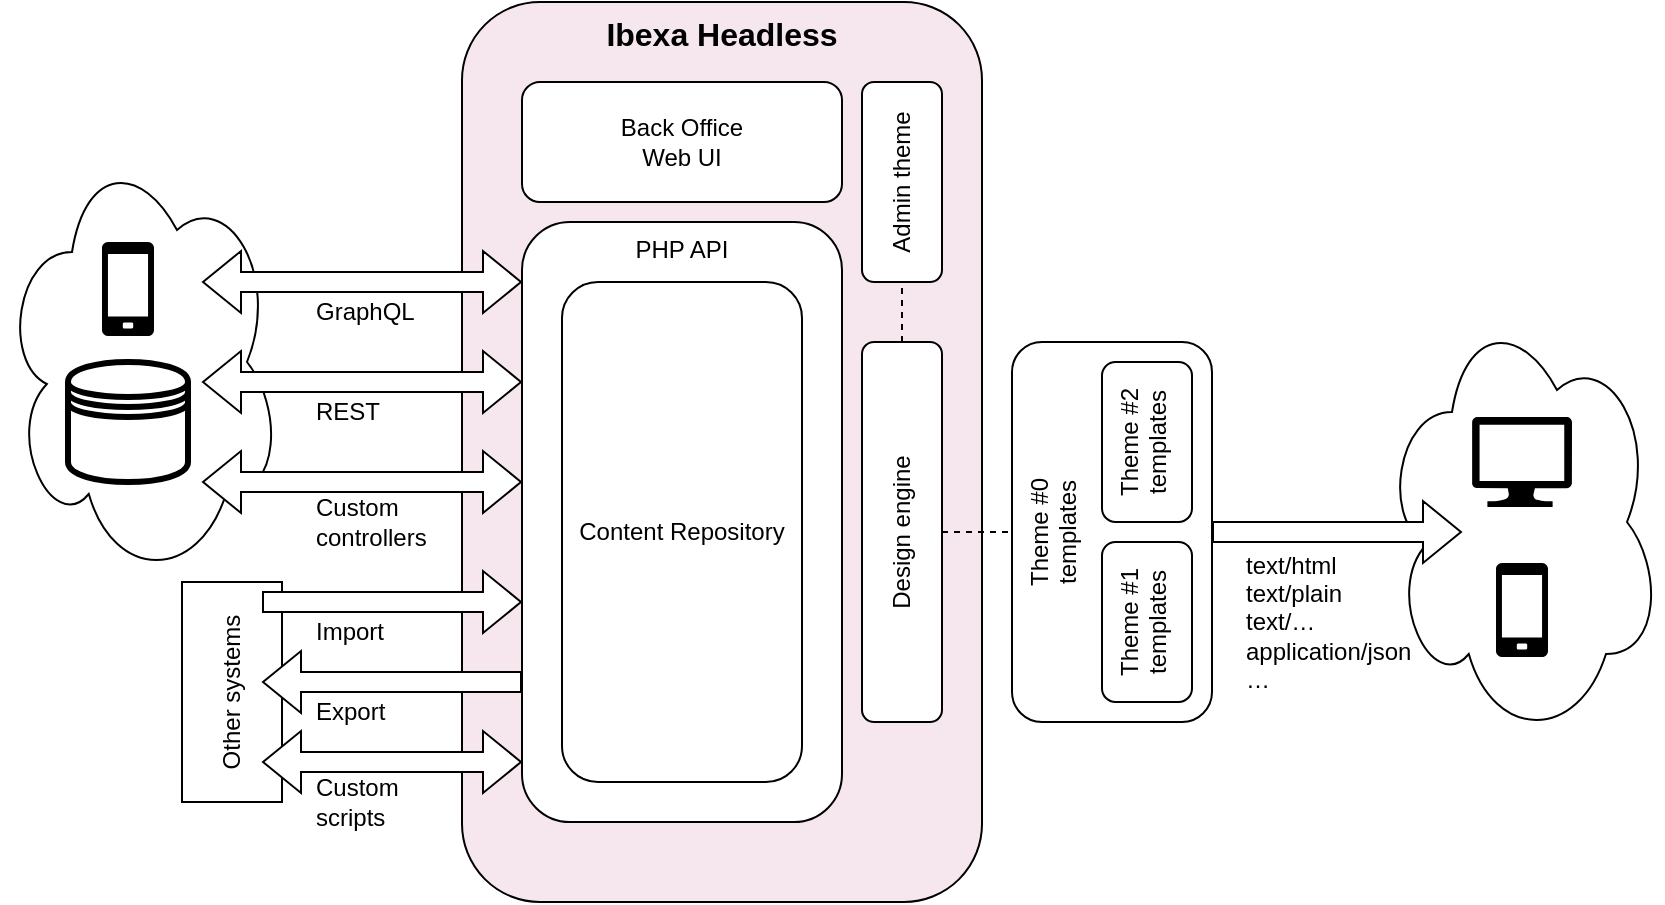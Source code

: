 <mxfile version="20.8.16" type="device"><diagram name="Page-1" id="45LUEcBx_RvqpdSUJP71"><mxGraphModel dx="1242" dy="793" grid="1" gridSize="10" guides="1" tooltips="1" connect="1" arrows="1" fold="1" page="1" pageScale="1" pageWidth="1169" pageHeight="827" math="0" shadow="0"><root><mxCell id="0"/><mxCell id="1" parent="0"/><mxCell id="pUWlULPeV_SaItQEzcdG-56" value="" style="ellipse;shape=cloud;whiteSpace=wrap;html=1;fontSize=12;" vertex="1" parent="1"><mxGeometry x="80" y="420" width="140" height="220" as="geometry"/></mxCell><mxCell id="pUWlULPeV_SaItQEzcdG-51" value="" style="ellipse;shape=cloud;whiteSpace=wrap;html=1;fontSize=12;" vertex="1" parent="1"><mxGeometry x="770" y="500" width="140" height="220" as="geometry"/></mxCell><mxCell id="pUWlULPeV_SaItQEzcdG-48" value="Other systems" style="rounded=0;whiteSpace=wrap;html=1;fontSize=12;fillColor=#FFFFFF;horizontal=0;" vertex="1" parent="1"><mxGeometry x="170" y="640" width="50" height="110" as="geometry"/></mxCell><mxCell id="pUWlULPeV_SaItQEzcdG-5" value="Ibexa Headless" style="rounded=1;whiteSpace=wrap;html=1;verticalAlign=top;fontStyle=1;horizontal=1;fontSize=16;fillColor=#f6e7ef;" vertex="1" parent="1"><mxGeometry x="310" y="350" width="260" height="450" as="geometry"/></mxCell><mxCell id="pUWlULPeV_SaItQEzcdG-4" value="PHP API" style="rounded=1;whiteSpace=wrap;html=1;verticalAlign=top;" vertex="1" parent="1"><mxGeometry x="340" y="460" width="160" height="300" as="geometry"/></mxCell><mxCell id="pUWlULPeV_SaItQEzcdG-2" value="Back Office&lt;br&gt;Web UI" style="rounded=1;whiteSpace=wrap;html=1;" vertex="1" parent="1"><mxGeometry x="340" y="390" width="160" height="60" as="geometry"/></mxCell><mxCell id="pUWlULPeV_SaItQEzcdG-3" value="Content Repository" style="rounded=1;whiteSpace=wrap;html=1;" vertex="1" parent="1"><mxGeometry x="360" y="490" width="120" height="250" as="geometry"/></mxCell><mxCell id="pUWlULPeV_SaItQEzcdG-10" value="Design engine" style="rounded=1;whiteSpace=wrap;html=1;fontSize=12;horizontal=0;" vertex="1" parent="1"><mxGeometry x="510" y="520" width="40" height="190" as="geometry"/></mxCell><mxCell id="pUWlULPeV_SaItQEzcdG-17" value="GraphQL" style="text;html=1;strokeColor=none;fillColor=none;align=left;verticalAlign=middle;whiteSpace=wrap;rounded=0;fontSize=12;" vertex="1" parent="1"><mxGeometry x="235" y="490" width="60" height="30" as="geometry"/></mxCell><mxCell id="pUWlULPeV_SaItQEzcdG-19" value="REST" style="text;html=1;strokeColor=none;fillColor=none;align=left;verticalAlign=middle;whiteSpace=wrap;rounded=0;fontSize=12;" vertex="1" parent="1"><mxGeometry x="235" y="540" width="60" height="30" as="geometry"/></mxCell><mxCell id="pUWlULPeV_SaItQEzcdG-26" value="" style="group" vertex="1" connectable="0" parent="1"><mxGeometry x="585" y="520" width="100" height="190" as="geometry"/></mxCell><mxCell id="pUWlULPeV_SaItQEzcdG-20" value="Theme #0&lt;br&gt;templates" style="rounded=1;whiteSpace=wrap;html=1;fontSize=12;horizontal=0;verticalAlign=top;" vertex="1" parent="pUWlULPeV_SaItQEzcdG-26"><mxGeometry width="100" height="190" as="geometry"/></mxCell><mxCell id="pUWlULPeV_SaItQEzcdG-22" value="Theme #1&lt;br&gt;templates" style="rounded=1;whiteSpace=wrap;html=1;fontSize=12;horizontal=0;verticalAlign=top;" vertex="1" parent="pUWlULPeV_SaItQEzcdG-26"><mxGeometry x="45" y="100" width="45" height="80" as="geometry"/></mxCell><mxCell id="pUWlULPeV_SaItQEzcdG-25" value="Theme #2&lt;br&gt;templates" style="rounded=1;whiteSpace=wrap;html=1;fontSize=12;horizontal=0;verticalAlign=top;" vertex="1" parent="pUWlULPeV_SaItQEzcdG-26"><mxGeometry x="45" y="10" width="45" height="80" as="geometry"/></mxCell><mxCell id="pUWlULPeV_SaItQEzcdG-28" value="text/html&lt;br&gt;text/plain&lt;br&gt;text/…&lt;br&gt;application/json&lt;br&gt;…" style="text;html=1;align=left;verticalAlign=middle;resizable=0;points=[];autosize=1;strokeColor=none;fillColor=none;fontSize=12;" vertex="1" parent="1"><mxGeometry x="700" y="615" width="110" height="90" as="geometry"/></mxCell><mxCell id="pUWlULPeV_SaItQEzcdG-29" value="" style="shape=flexArrow;endArrow=classic;html=1;rounded=0;fontSize=12;exitX=1;exitY=0.5;exitDx=0;exitDy=0;fillColor=default;" edge="1" parent="1" source="pUWlULPeV_SaItQEzcdG-20"><mxGeometry width="50" height="50" relative="1" as="geometry"><mxPoint x="830" y="360" as="sourcePoint"/><mxPoint x="810" y="615" as="targetPoint"/></mxGeometry></mxCell><mxCell id="pUWlULPeV_SaItQEzcdG-31" value="Admin theme" style="rounded=1;whiteSpace=wrap;html=1;fontSize=12;horizontal=0;" vertex="1" parent="1"><mxGeometry x="510" y="390" width="40" height="100" as="geometry"/></mxCell><mxCell id="pUWlULPeV_SaItQEzcdG-32" value="" style="endArrow=none;dashed=1;html=1;rounded=0;labelBackgroundColor=default;fontSize=12;fillColor=default;exitX=0.5;exitY=0;exitDx=0;exitDy=0;entryX=0.5;entryY=1;entryDx=0;entryDy=0;" edge="1" parent="1" source="pUWlULPeV_SaItQEzcdG-10" target="pUWlULPeV_SaItQEzcdG-31"><mxGeometry width="50" height="50" relative="1" as="geometry"><mxPoint x="770" y="480" as="sourcePoint"/><mxPoint x="820" y="430" as="targetPoint"/></mxGeometry></mxCell><mxCell id="pUWlULPeV_SaItQEzcdG-35" value="" style="endArrow=none;dashed=1;html=1;rounded=0;labelBackgroundColor=default;fontSize=12;fillColor=default;exitX=1;exitY=0.5;exitDx=0;exitDy=0;entryX=0;entryY=0.5;entryDx=0;entryDy=0;" edge="1" parent="1" source="pUWlULPeV_SaItQEzcdG-10" target="pUWlULPeV_SaItQEzcdG-20"><mxGeometry width="50" height="50" relative="1" as="geometry"><mxPoint x="540" y="530" as="sourcePoint"/><mxPoint x="540" y="400" as="targetPoint"/></mxGeometry></mxCell><mxCell id="pUWlULPeV_SaItQEzcdG-14" value="" style="shape=flexArrow;endArrow=classic;startArrow=classic;html=1;rounded=0;fontSize=12;labelBackgroundColor=default;fillColor=default;" edge="1" parent="1"><mxGeometry width="100" height="100" relative="1" as="geometry"><mxPoint x="340" y="490" as="sourcePoint"/><mxPoint x="180" y="490" as="targetPoint"/></mxGeometry></mxCell><mxCell id="pUWlULPeV_SaItQEzcdG-18" value="" style="shape=flexArrow;endArrow=classic;startArrow=classic;html=1;rounded=0;fontSize=12;fillColor=default;" edge="1" parent="1"><mxGeometry width="100" height="100" relative="1" as="geometry"><mxPoint x="340" y="540" as="sourcePoint"/><mxPoint x="180" y="540" as="targetPoint"/></mxGeometry></mxCell><mxCell id="pUWlULPeV_SaItQEzcdG-39" value="" style="shape=flexArrow;endArrow=classic;html=1;rounded=0;fontSize=12;fillColor=default;" edge="1" parent="1"><mxGeometry width="50" height="50" relative="1" as="geometry"><mxPoint x="210" y="650" as="sourcePoint"/><mxPoint x="340" y="650" as="targetPoint"/></mxGeometry></mxCell><mxCell id="pUWlULPeV_SaItQEzcdG-40" value="Import" style="text;html=1;strokeColor=none;fillColor=none;align=left;verticalAlign=middle;whiteSpace=wrap;rounded=0;fontSize=12;" vertex="1" parent="1"><mxGeometry x="235" y="650" width="60" height="30" as="geometry"/></mxCell><mxCell id="pUWlULPeV_SaItQEzcdG-41" value="" style="shape=flexArrow;endArrow=classic;html=1;rounded=0;fontSize=12;fillColor=default;" edge="1" parent="1"><mxGeometry width="50" height="50" relative="1" as="geometry"><mxPoint x="340" y="690" as="sourcePoint"/><mxPoint x="210" y="690" as="targetPoint"/></mxGeometry></mxCell><mxCell id="pUWlULPeV_SaItQEzcdG-42" value="Export" style="text;html=1;strokeColor=none;fillColor=none;align=left;verticalAlign=middle;whiteSpace=wrap;rounded=0;fontSize=12;" vertex="1" parent="1"><mxGeometry x="235" y="690" width="60" height="30" as="geometry"/></mxCell><mxCell id="pUWlULPeV_SaItQEzcdG-44" value="Custom controllers" style="text;html=1;strokeColor=none;fillColor=none;align=left;verticalAlign=middle;whiteSpace=wrap;rounded=0;fontSize=12;" vertex="1" parent="1"><mxGeometry x="235" y="590" width="60" height="40" as="geometry"/></mxCell><mxCell id="pUWlULPeV_SaItQEzcdG-45" value="" style="shape=flexArrow;endArrow=classic;startArrow=classic;html=1;rounded=0;fontSize=12;fillColor=default;" edge="1" parent="1"><mxGeometry width="100" height="100" relative="1" as="geometry"><mxPoint x="340" y="590" as="sourcePoint"/><mxPoint x="180" y="590" as="targetPoint"/></mxGeometry></mxCell><mxCell id="pUWlULPeV_SaItQEzcdG-46" value="" style="shape=flexArrow;endArrow=classic;startArrow=classic;html=1;rounded=0;fontSize=12;fillColor=default;" edge="1" parent="1"><mxGeometry width="100" height="100" relative="1" as="geometry"><mxPoint x="340" y="730" as="sourcePoint"/><mxPoint x="210" y="730" as="targetPoint"/></mxGeometry></mxCell><mxCell id="pUWlULPeV_SaItQEzcdG-47" value="Custom scripts" style="text;html=1;strokeColor=none;fillColor=none;align=left;verticalAlign=middle;whiteSpace=wrap;rounded=0;fontSize=12;" vertex="1" parent="1"><mxGeometry x="235" y="730" width="60" height="40" as="geometry"/></mxCell><mxCell id="pUWlULPeV_SaItQEzcdG-49" value="" style="sketch=0;pointerEvents=1;shadow=0;dashed=0;html=1;strokeColor=none;fillColor=#000000;labelPosition=center;verticalLabelPosition=bottom;verticalAlign=top;outlineConnect=0;align=center;shape=mxgraph.office.devices.cell_phone_generic;fontSize=12;" vertex="1" parent="1"><mxGeometry x="130" y="470" width="26" height="47" as="geometry"/></mxCell><mxCell id="pUWlULPeV_SaItQEzcdG-50" value="" style="sketch=0;aspect=fixed;pointerEvents=1;shadow=0;dashed=0;html=1;strokeColor=none;labelPosition=center;verticalLabelPosition=bottom;verticalAlign=top;align=center;fillColor=#000000;shape=mxgraph.azure.computer;fontSize=12;" vertex="1" parent="1"><mxGeometry x="815" y="557.5" width="50" height="45" as="geometry"/></mxCell><mxCell id="pUWlULPeV_SaItQEzcdG-52" value="" style="sketch=0;pointerEvents=1;shadow=0;dashed=0;html=1;strokeColor=none;fillColor=#000000;labelPosition=center;verticalLabelPosition=bottom;verticalAlign=top;outlineConnect=0;align=center;shape=mxgraph.office.devices.cell_phone_generic;fontSize=12;" vertex="1" parent="1"><mxGeometry x="827" y="630.5" width="26" height="47" as="geometry"/></mxCell><mxCell id="pUWlULPeV_SaItQEzcdG-55" value="" style="shape=datastore;whiteSpace=wrap;html=1;fontSize=12;fillColor=none;strokeWidth=3;" vertex="1" parent="1"><mxGeometry x="113" y="530" width="60" height="60" as="geometry"/></mxCell></root></mxGraphModel></diagram></mxfile>